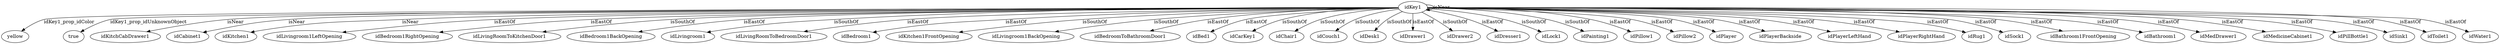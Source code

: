 digraph  {
idKey1 [node_type=entity_node];
yellow [node_type=property_node];
true [node_type=property_node];
idKitchCabDrawer1 [node_type=entity_node];
idCabinet1 [node_type=entity_node];
idKitchen1 [node_type=entity_node];
idLivingroom1LeftOpening [node_type=entity_node];
idBedroom1RightOpening [node_type=entity_node];
idLivingRoomToKitchenDoor1 [node_type=entity_node];
idBedroom1BackOpening [node_type=entity_node];
idLivingroom1 [node_type=entity_node];
idLivingRoomToBedroomDoor1 [node_type=entity_node];
idBedroom1 [node_type=entity_node];
idKitchen1FrontOpening [node_type=entity_node];
idLivingroom1BackOpening [node_type=entity_node];
idBedroomToBathroomDoor1 [node_type=entity_node];
idBed1 [node_type=entity_node];
idCarKey1 [node_type=entity_node];
idChair1 [node_type=entity_node];
idCouch1 [node_type=entity_node];
idDesk1 [node_type=entity_node];
idDrawer1 [node_type=entity_node];
idDrawer2 [node_type=entity_node];
idDresser1 [node_type=entity_node];
idLock1 [node_type=entity_node];
idPainting1 [node_type=entity_node];
idPillow1 [node_type=entity_node];
idPillow2 [node_type=entity_node];
idPlayer [node_type=entity_node];
idPlayerBackside [node_type=entity_node];
idPlayerLeftHand [node_type=entity_node];
idPlayerRightHand [node_type=entity_node];
idRug1 [node_type=entity_node];
idSock1 [node_type=entity_node];
idBathroom1FrontOpening [node_type=entity_node];
idBathroom1 [node_type=entity_node];
idMedDrawer1 [node_type=entity_node];
idMedicineCabinet1 [node_type=entity_node];
idPillBottle1 [node_type=entity_node];
idSink1 [node_type=entity_node];
idToilet1 [node_type=entity_node];
idWater1 [node_type=entity_node];
idKey1 -> yellow  [edge_type=property, label=idKey1_prop_idColor];
idKey1 -> true  [edge_type=property, label=idKey1_prop_idUnknownObject];
idKey1 -> idKitchCabDrawer1  [edge_type=relationship, label=isNear];
idKey1 -> idCabinet1  [edge_type=relationship, label=isNear];
idKey1 -> idKitchen1  [edge_type=relationship, label=isNear];
idKey1 -> idKey1  [edge_type=relationship, label=isNear];
idKey1 -> idLivingroom1LeftOpening  [edge_type=relationship, label=isEastOf];
idKey1 -> idBedroom1RightOpening  [edge_type=relationship, label=isEastOf];
idKey1 -> idLivingRoomToKitchenDoor1  [edge_type=relationship, label=isSouthOf];
idKey1 -> idBedroom1BackOpening  [edge_type=relationship, label=isEastOf];
idKey1 -> idLivingroom1  [edge_type=relationship, label=isSouthOf];
idKey1 -> idLivingRoomToBedroomDoor1  [edge_type=relationship, label=isEastOf];
idKey1 -> idBedroom1  [edge_type=relationship, label=isEastOf];
idKey1 -> idKitchen1FrontOpening  [edge_type=relationship, label=isSouthOf];
idKey1 -> idLivingroom1BackOpening  [edge_type=relationship, label=isSouthOf];
idKey1 -> idBedroomToBathroomDoor1  [edge_type=relationship, label=isEastOf];
idKey1 -> idBed1  [edge_type=relationship, label=isEastOf];
idKey1 -> idCarKey1  [edge_type=relationship, label=isSouthOf];
idKey1 -> idChair1  [edge_type=relationship, label=isSouthOf];
idKey1 -> idCouch1  [edge_type=relationship, label=isSouthOf];
idKey1 -> idDesk1  [edge_type=relationship, label=isSouthOf];
idKey1 -> idDrawer1  [edge_type=relationship, label=isEastOf];
idKey1 -> idDrawer2  [edge_type=relationship, label=isSouthOf];
idKey1 -> idDresser1  [edge_type=relationship, label=isEastOf];
idKey1 -> idLock1  [edge_type=relationship, label=isSouthOf];
idKey1 -> idPainting1  [edge_type=relationship, label=isSouthOf];
idKey1 -> idPillow1  [edge_type=relationship, label=isEastOf];
idKey1 -> idPillow2  [edge_type=relationship, label=isEastOf];
idKey1 -> idPlayer  [edge_type=relationship, label=isEastOf];
idKey1 -> idPlayerBackside  [edge_type=relationship, label=isEastOf];
idKey1 -> idPlayerLeftHand  [edge_type=relationship, label=isEastOf];
idKey1 -> idPlayerRightHand  [edge_type=relationship, label=isEastOf];
idKey1 -> idRug1  [edge_type=relationship, label=isEastOf];
idKey1 -> idSock1  [edge_type=relationship, label=isEastOf];
idKey1 -> idBathroom1FrontOpening  [edge_type=relationship, label=isEastOf];
idKey1 -> idBathroom1  [edge_type=relationship, label=isEastOf];
idKey1 -> idMedDrawer1  [edge_type=relationship, label=isEastOf];
idKey1 -> idMedicineCabinet1  [edge_type=relationship, label=isEastOf];
idKey1 -> idPillBottle1  [edge_type=relationship, label=isEastOf];
idKey1 -> idSink1  [edge_type=relationship, label=isEastOf];
idKey1 -> idToilet1  [edge_type=relationship, label=isEastOf];
idKey1 -> idWater1  [edge_type=relationship, label=isEastOf];
}
